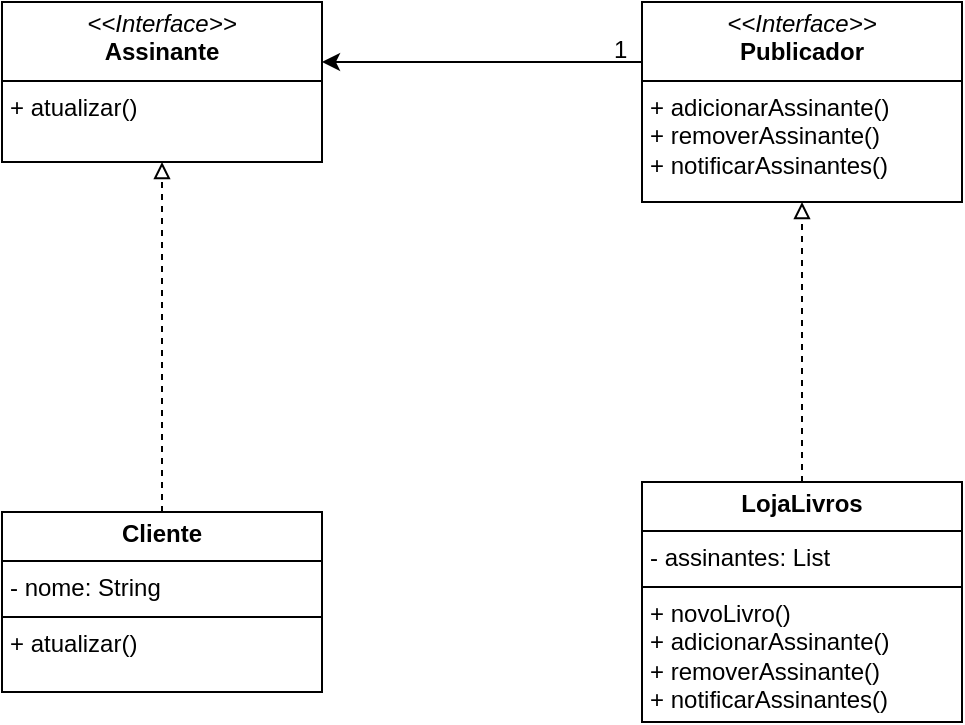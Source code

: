 <mxfile version="27.1.1">
  <diagram name="Página-1" id="CJpeqoHa6bHiT-kpOcrt">
    <mxGraphModel dx="786" dy="497" grid="0" gridSize="10" guides="1" tooltips="1" connect="1" arrows="1" fold="1" page="1" pageScale="1" pageWidth="827" pageHeight="1169" background="light-dark(#FFFFFF,#FFFFFF)" math="0" shadow="0">
      <root>
        <mxCell id="0" />
        <mxCell id="1" parent="0" />
        <mxCell id="NmP6WjskWuwaYbFspv9X-1" value="&lt;p style=&quot;margin:0px;margin-top:4px;text-align:center;&quot;&gt;&lt;i&gt;&amp;lt;&amp;lt;Interface&amp;gt;&amp;gt;&lt;/i&gt;&lt;br&gt;&lt;b&gt;Publicador&lt;/b&gt;&lt;/p&gt;&lt;hr size=&quot;1&quot; style=&quot;border-style:solid;&quot;&gt;&lt;p style=&quot;margin:0px;margin-left:4px;&quot;&gt;+ adicionarAssinante()&lt;/p&gt;&lt;p style=&quot;margin:0px;margin-left:4px;&quot;&gt;+ removerAssinante()&amp;nbsp;&lt;/p&gt;&lt;p style=&quot;margin:0px;margin-left:4px;&quot;&gt;+ notificarAssinantes()&lt;/p&gt;" style="verticalAlign=top;align=left;overflow=fill;html=1;whiteSpace=wrap;fillColor=light-dark(#FFFFFF,#FFFFFF);strokeColor=light-dark(#000000,#000000);fontColor=light-dark(#000000,#000000);" parent="1" vertex="1">
          <mxGeometry x="400" y="80" width="160" height="100" as="geometry" />
        </mxCell>
        <mxCell id="NmP6WjskWuwaYbFspv9X-2" value="&lt;p style=&quot;margin:0px;margin-top:4px;text-align:center;&quot;&gt;&lt;i&gt;&amp;lt;&amp;lt;Interface&amp;gt;&amp;gt;&lt;/i&gt;&lt;br&gt;&lt;b&gt;Assinante&lt;/b&gt;&lt;/p&gt;&lt;hr style=&quot;border-style:solid;&quot; size=&quot;1&quot;&gt;&lt;p style=&quot;margin:0px;margin-left:4px;&quot;&gt;+ atualizar()&lt;/p&gt;&lt;p style=&quot;margin:0px;margin-left:4px;&quot;&gt;&lt;br&gt;&lt;/p&gt;" style="verticalAlign=top;align=left;overflow=fill;html=1;whiteSpace=wrap;fontColor=light-dark(#000000,#000000);fillColor=light-dark(#FFFFFF,#FFFFFF);strokeColor=light-dark(#000000,#000000);" parent="1" vertex="1">
          <mxGeometry x="80" y="80" width="160" height="80" as="geometry" />
        </mxCell>
        <mxCell id="NmP6WjskWuwaYbFspv9X-3" value="&lt;p style=&quot;margin:0px;margin-top:4px;text-align:center;&quot;&gt;&lt;b&gt;LojaLivros&lt;/b&gt;&lt;/p&gt;&lt;hr style=&quot;border-style:solid;&quot; size=&quot;1&quot;&gt;&lt;p style=&quot;margin:0px;margin-left:4px;&quot;&gt;- assinantes: List&lt;/p&gt;&lt;hr style=&quot;border-style:solid;&quot; size=&quot;1&quot;&gt;&lt;p style=&quot;margin:0px;margin-left:4px;&quot;&gt;+ novoLivro()&lt;/p&gt;&lt;p style=&quot;margin:0px;margin-left:4px;&quot;&gt;+ adicionarAssinante()&lt;/p&gt;&lt;p style=&quot;margin:0px;margin-left:4px;&quot;&gt;&lt;span style=&quot;background-color: transparent;&quot;&gt;+ removerAssinante()&lt;/span&gt;&lt;/p&gt;&lt;p style=&quot;margin:0px;margin-left:4px;&quot;&gt;+ notificarAssinantes()&lt;/p&gt;" style="verticalAlign=top;align=left;overflow=fill;html=1;whiteSpace=wrap;fillColor=light-dark(#FFFFFF,#FFFFFF);strokeColor=light-dark(#000000,#000000);fontColor=light-dark(#000000,#000000);" parent="1" vertex="1">
          <mxGeometry x="400" y="320" width="160" height="120" as="geometry" />
        </mxCell>
        <mxCell id="NmP6WjskWuwaYbFspv9X-4" value="&lt;p style=&quot;margin:0px;margin-top:4px;text-align:center;&quot;&gt;&lt;b&gt;Cliente&lt;/b&gt;&lt;/p&gt;&lt;hr style=&quot;border-style:solid;&quot; size=&quot;1&quot;&gt;&lt;p style=&quot;margin:0px;margin-left:4px;&quot;&gt;- nome: String&amp;nbsp;&lt;/p&gt;&lt;hr style=&quot;border-style:solid;&quot; size=&quot;1&quot;&gt;&lt;p style=&quot;margin:0px;margin-left:4px;&quot;&gt;+ atualizar()&lt;/p&gt;" style="verticalAlign=top;align=left;overflow=fill;html=1;whiteSpace=wrap;strokeColor=light-dark(#000000,#000000);fillColor=light-dark(#FFFFFF,#FFFFFF);fontColor=light-dark(#000000,#000000);" parent="1" vertex="1">
          <mxGeometry x="80" y="335" width="160" height="90" as="geometry" />
        </mxCell>
        <mxCell id="NmP6WjskWuwaYbFspv9X-7" value="" style="endArrow=block;dashed=1;html=1;rounded=0;entryX=0.5;entryY=1;entryDx=0;entryDy=0;exitX=0.5;exitY=0;exitDx=0;exitDy=0;endFill=0;strokeColor=light-dark(#000000,#000000);" parent="1" source="NmP6WjskWuwaYbFspv9X-4" target="NmP6WjskWuwaYbFspv9X-2" edge="1">
          <mxGeometry width="50" height="50" relative="1" as="geometry">
            <mxPoint x="380" y="330" as="sourcePoint" />
            <mxPoint x="430" y="280" as="targetPoint" />
          </mxGeometry>
        </mxCell>
        <mxCell id="NmP6WjskWuwaYbFspv9X-9" value="" style="endArrow=block;dashed=1;html=1;rounded=0;entryX=0.5;entryY=1;entryDx=0;entryDy=0;exitX=0.5;exitY=0;exitDx=0;exitDy=0;endFill=0;fontColor=light-dark(#000000,#000000);strokeColor=light-dark(#000000,#000000);" parent="1" source="NmP6WjskWuwaYbFspv9X-3" target="NmP6WjskWuwaYbFspv9X-1" edge="1">
          <mxGeometry width="50" height="50" relative="1" as="geometry">
            <mxPoint x="380" y="330" as="sourcePoint" />
            <mxPoint x="430" y="280" as="targetPoint" />
          </mxGeometry>
        </mxCell>
        <mxCell id="NmP6WjskWuwaYbFspv9X-10" value="" style="endArrow=classic;html=1;rounded=0;exitX=0.019;exitY=0.4;exitDx=0;exitDy=0;exitPerimeter=0;strokeColor=light-dark(#000000,#000000);" parent="1" edge="1">
          <mxGeometry width="50" height="50" relative="1" as="geometry">
            <mxPoint x="400.0" y="110" as="sourcePoint" />
            <mxPoint x="240" y="110" as="targetPoint" />
          </mxGeometry>
        </mxCell>
        <mxCell id="NmP6WjskWuwaYbFspv9X-11" value="1" style="text;strokeColor=none;fillColor=none;align=left;verticalAlign=top;spacingLeft=4;spacingRight=4;overflow=hidden;rotatable=0;points=[[0,0.5],[1,0.5]];portConstraint=eastwest;whiteSpace=wrap;html=1;" parent="1" vertex="1">
          <mxGeometry x="380" y="90" width="20" height="26" as="geometry" />
        </mxCell>
      </root>
    </mxGraphModel>
  </diagram>
</mxfile>
